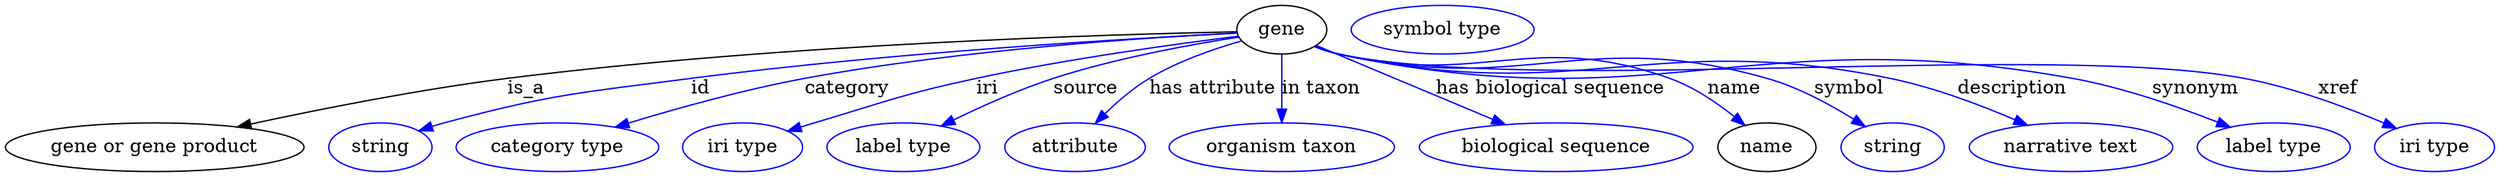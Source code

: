 digraph {
	graph [bb="0,0,1502.5,123"];
	node [label="\N"];
	gene	 [height=0.5,
		label=gene,
		pos="767.14,105",
		width=0.75827];
	"gene or gene product"	 [height=0.5,
		pos="85.142,18",
		width=2.3651];
	gene -> "gene or gene product"	 [label=is_a,
		lp="310.14,61.5",
		pos="e,136.15,32.548 739.8,104.4 667.46,102.48 465.19,95.007 299.14,69 246.92,60.82 188.61,46.578 146.07,35.22"];
	id	 [color=blue,
		height=0.5,
		label=string,
		pos="219.14,18",
		width=0.84854];
	gene -> id	 [color=blue,
		label=id,
		lp="423.64,61.5",
		pos="e,242.92,29.72 739.87,103.14 680.92,98.903 537.33,87.466 418.14,69 346.82,57.95 327.79,58.274 259.14,36 256.88,35.266 254.58,34.444 \
252.27,33.565",
		style=solid];
	category	 [color=blue,
		height=0.5,
		label="category type",
		pos="326.14,18",
		width=1.6249];
	gene -> category	 [color=blue,
		label=category,
		lp="509.64,61.5",
		pos="e,363.44,32.011 739.73,103.15 689.14,99.357 577.86,89.317 486.14,69 447.32,60.4 404.45,46.487 372.86,35.364",
		style=solid];
	iri	 [color=blue,
		height=0.5,
		label="iri type",
		pos="439.14,18",
		width=1.011];
	gene -> iri	 [color=blue,
		label=iri,
		lp="595.64,61.5",
		pos="e,467.74,29.527 740.4,100.52 705.4,94.442 642.25,82.753 589.14,69 542.2,56.843 530.86,52.178 485.14,36 482.58,35.093 479.94,34.134 \
477.29,33.15",
		style=solid];
	source	 [color=blue,
		height=0.5,
		label="label type",
		pos="539.14,18",
		width=1.2638];
	gene -> source	 [color=blue,
		label=source,
		lp="657.14,61.5",
		pos="e,564.81,32.873 741.15,99.286 714.94,93.154 673.54,82.456 639.14,69 616.68,60.214 592.57,48.005 573.65,37.735",
		style=solid];
	"has attribute"	 [color=blue,
		height=0.5,
		label=attribute,
		pos="643.14,18",
		width=1.1193];
	gene -> "has attribute"	 [color=blue,
		label="has attribute",
		lp="729.64,61.5",
		pos="e,658.28,34.956 743.77,95.28 729.43,88.807 711.01,79.566 696.14,69 685.24,61.257 674.4,51.319 665.38,42.275",
		style=solid];
	"in taxon"	 [color=blue,
		height=0.5,
		label="organism taxon",
		pos="767.14,18",
		width=1.8234];
	gene -> "in taxon"	 [color=blue,
		label="in taxon",
		lp="789.64,61.5",
		pos="e,767.14,36.003 767.14,86.974 767.14,75.192 767.14,59.561 767.14,46.158",
		style=solid];
	"has biological sequence"	 [color=blue,
		height=0.5,
		label="biological sequence",
		pos="931.14,18",
		width=2.2387];
	gene -> "has biological sequence"	 [color=blue,
		label="has biological sequence",
		lp="924.14,61.5",
		pos="e,899.58,34.746 788.58,93.626 814.34,79.96 858.12,56.735 890.39,39.62",
		style=solid];
	name	 [height=0.5,
		pos="1060.1,18",
		width=0.84854];
	gene -> name	 [color=blue,
		label=name,
		lp="1035.6,61.5",
		pos="e,1044.9,33.61 787.94,92.987 792.79,90.643 798.04,88.463 803.14,87 884.68,63.636 914.14,99.874 993.14,69 1009.6,62.584 1025.4,50.896 \
1037.5,40.327",
		style=solid];
	symbol	 [color=blue,
		height=0.5,
		label=string,
		pos="1139.1,18",
		width=0.84854];
	gene -> symbol	 [color=blue,
		label=symbol,
		lp="1107.6,61.5",
		pos="e,1121,32.514 787.91,92.899 792.77,90.56 798.02,88.404 803.14,87 911.44,57.323 948.16,103.09 1055.1,69 1076,62.357 1097,49.57 1112.8,\
38.462",
		style=solid];
	description	 [color=blue,
		height=0.5,
		label="narrative text",
		pos="1245.1,18",
		width=1.6068];
	gene -> description	 [color=blue,
		label=description,
		lp="1204.6,61.5",
		pos="e,1217.4,34.031 787.89,92.836 792.75,90.5 798.01,88.361 803.14,87 944.69,49.473 989.87,103.71 1132.1,69 1158.7,62.512 1186.8,49.883 \
1208.3,38.816",
		style=solid];
	synonym	 [color=blue,
		height=0.5,
		label="label type",
		pos="1366.1,18",
		width=1.2638];
	gene -> synonym	 [color=blue,
		label=synonym,
		lp="1311.6,61.5",
		pos="e,1338.3,32.417 787.5,92.969 792.46,90.564 797.86,88.361 803.14,87 990.94,38.557 1049.5,109.73 1239.1,69 1270.7,62.231 1304.4,48.313 \
1329.2,36.725",
		style=solid];
	xref	 [color=blue,
		height=0.5,
		label="iri type",
		pos="1466.1,18",
		width=1.011];
	gene -> xref	 [color=blue,
		label=xref,
		lp="1399.1,61.5",
		pos="e,1441.1,31.299 787.49,92.939 792.45,90.536 797.86,88.341 803.14,87 919.09,57.573 1224.2,93.985 1341.1,69 1373.1,62.172 1407.4,47.644 \
1431.9,35.834",
		style=solid];
	"macromolecular machine_name"	 [color=blue,
		height=0.5,
		label="symbol type",
		pos="867.14,105",
		width=1.5165];
}
